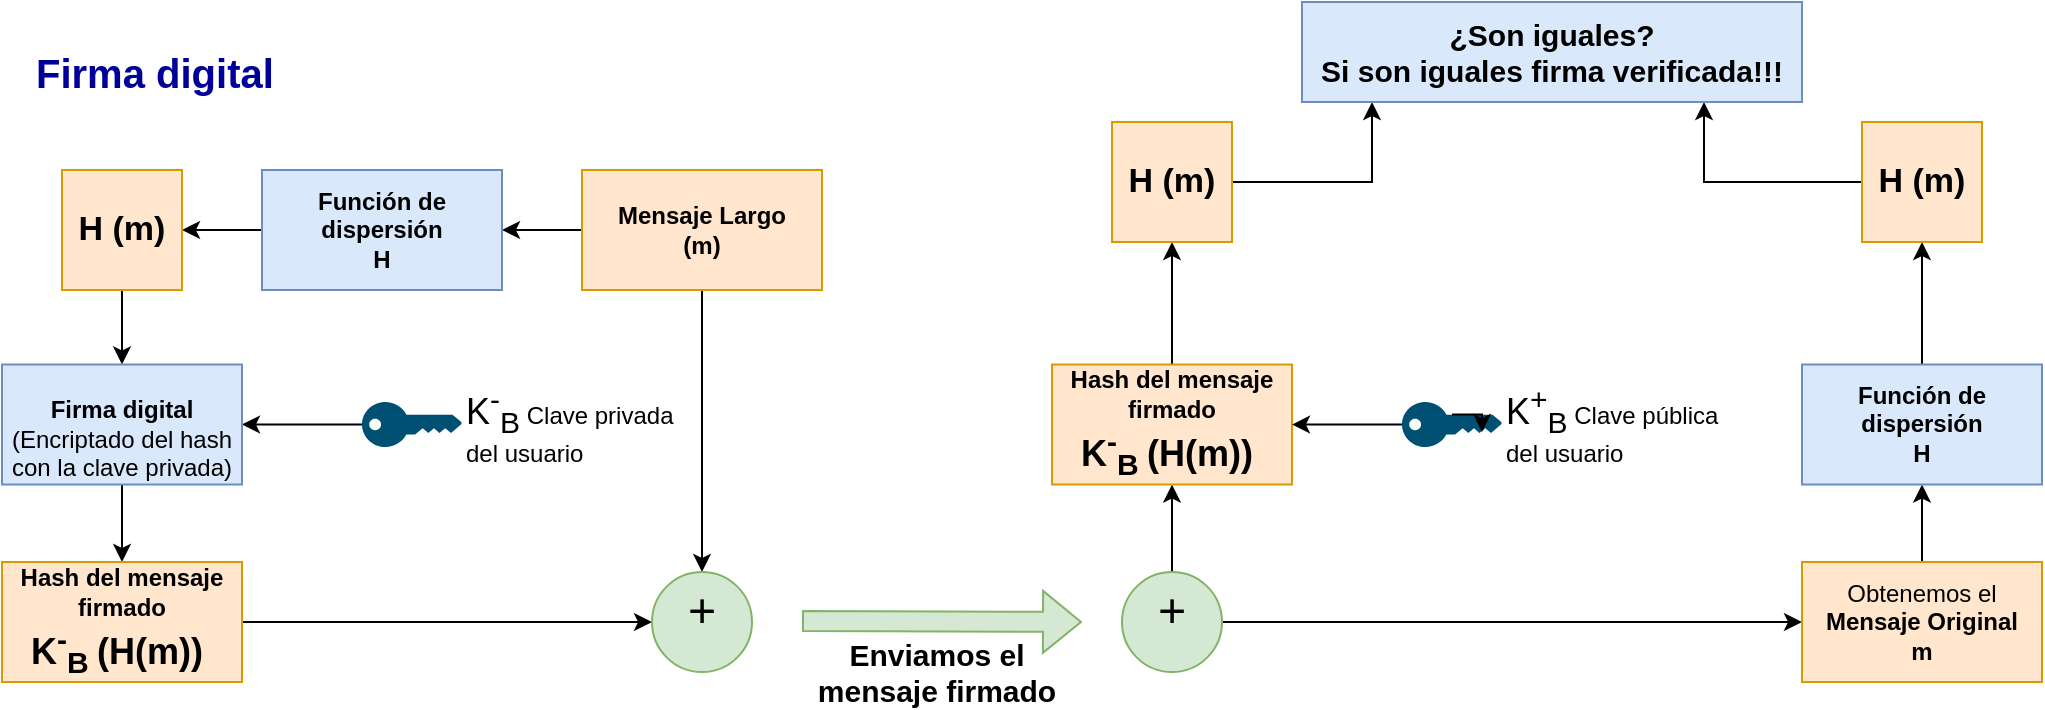 <mxfile version="22.0.4" type="device">
  <diagram name="Página-1" id="H1gAe4TEgG37sk8PaRr4">
    <mxGraphModel dx="1434" dy="728" grid="1" gridSize="10" guides="1" tooltips="1" connect="1" arrows="1" fold="1" page="1" pageScale="1" pageWidth="1169" pageHeight="827" math="0" shadow="0">
      <root>
        <mxCell id="0" />
        <mxCell id="1" parent="0" />
        <mxCell id="3jQ3pkgaZVPvUWSegzT8-51" value="" style="edgeStyle=orthogonalEdgeStyle;rounded=0;orthogonalLoop=1;jettySize=auto;html=1;entryX=1;entryY=0.5;entryDx=0;entryDy=0;" parent="1" source="3jQ3pkgaZVPvUWSegzT8-37" target="92Ic1f4GOHtqkY5--vdJ-6" edge="1">
          <mxGeometry relative="1" as="geometry" />
        </mxCell>
        <mxCell id="3jQ3pkgaZVPvUWSegzT8-37" value="&lt;div&gt;&lt;font style=&quot;font-size: 18px;&quot;&gt;K&lt;/font&gt;&lt;font style=&quot;font-size: 18px;&quot;&gt;&lt;sup&gt;-&lt;/sup&gt;&lt;sub&gt;B&lt;/sub&gt;&lt;/font&gt;&lt;font style=&quot;font-size: 12px;&quot;&gt; Clave privada&amp;nbsp;&lt;/font&gt;&lt;/div&gt;&lt;div&gt;&lt;font style=&quot;font-size: 12px;&quot;&gt;del usuario&lt;/font&gt;&lt;/div&gt;" style="points=[[0,0.5,0],[0.24,0,0],[0.5,0.28,0],[0.995,0.475,0],[0.5,0.72,0],[0.24,1,0]];verticalLabelPosition=middle;sketch=0;html=1;verticalAlign=middle;aspect=fixed;align=left;pointerEvents=1;shape=mxgraph.cisco19.key;fillColor=#005073;strokeColor=none;labelPosition=right;" parent="1" vertex="1">
          <mxGeometry x="320" y="470" width="50" height="22.5" as="geometry" />
        </mxCell>
        <mxCell id="3jQ3pkgaZVPvUWSegzT8-49" value="&lt;div align=&quot;left&quot;&gt;&lt;font style=&quot;font-size: 20px;&quot;&gt;&lt;b&gt;Firma digital&lt;/b&gt;&lt;/font&gt;&lt;/div&gt;" style="text;strokeColor=none;align=left;fillColor=none;html=1;verticalAlign=middle;whiteSpace=wrap;rounded=0;fontColor=#000099;" parent="1" vertex="1">
          <mxGeometry x="155" y="290" width="360" height="30" as="geometry" />
        </mxCell>
        <mxCell id="92Ic1f4GOHtqkY5--vdJ-3" value="" style="edgeStyle=orthogonalEdgeStyle;rounded=0;orthogonalLoop=1;jettySize=auto;html=1;" edge="1" parent="1" source="92Ic1f4GOHtqkY5--vdJ-1" target="92Ic1f4GOHtqkY5--vdJ-2">
          <mxGeometry relative="1" as="geometry" />
        </mxCell>
        <mxCell id="92Ic1f4GOHtqkY5--vdJ-12" value="" style="edgeStyle=orthogonalEdgeStyle;rounded=0;orthogonalLoop=1;jettySize=auto;html=1;entryX=0.5;entryY=0;entryDx=0;entryDy=0;" edge="1" parent="1" source="92Ic1f4GOHtqkY5--vdJ-1" target="92Ic1f4GOHtqkY5--vdJ-10">
          <mxGeometry relative="1" as="geometry">
            <mxPoint x="490" y="494" as="targetPoint" />
          </mxGeometry>
        </mxCell>
        <mxCell id="92Ic1f4GOHtqkY5--vdJ-1" value="&lt;div&gt;&lt;b&gt;Mensaje Largo&lt;/b&gt;&lt;/div&gt;&lt;div&gt;&lt;b&gt;(m)&lt;/b&gt;&lt;/div&gt;" style="rounded=0;whiteSpace=wrap;html=1;fillColor=#ffe6cc;strokeColor=#d79b00;" vertex="1" parent="1">
          <mxGeometry x="430" y="354" width="120" height="60" as="geometry" />
        </mxCell>
        <mxCell id="92Ic1f4GOHtqkY5--vdJ-5" value="" style="edgeStyle=orthogonalEdgeStyle;rounded=0;orthogonalLoop=1;jettySize=auto;html=1;" edge="1" parent="1" source="92Ic1f4GOHtqkY5--vdJ-2" target="92Ic1f4GOHtqkY5--vdJ-4">
          <mxGeometry relative="1" as="geometry" />
        </mxCell>
        <mxCell id="92Ic1f4GOHtqkY5--vdJ-2" value="&lt;div&gt;&lt;b&gt;Función de dispersión&lt;/b&gt;&lt;/div&gt;&lt;div&gt;&lt;b&gt;H&lt;/b&gt;&lt;br&gt;&lt;/div&gt;" style="rounded=0;whiteSpace=wrap;html=1;fillColor=#dae8fc;strokeColor=#6c8ebf;" vertex="1" parent="1">
          <mxGeometry x="270" y="354" width="120" height="60" as="geometry" />
        </mxCell>
        <mxCell id="92Ic1f4GOHtqkY5--vdJ-7" value="" style="edgeStyle=orthogonalEdgeStyle;rounded=0;orthogonalLoop=1;jettySize=auto;html=1;" edge="1" parent="1" source="92Ic1f4GOHtqkY5--vdJ-4" target="92Ic1f4GOHtqkY5--vdJ-6">
          <mxGeometry relative="1" as="geometry" />
        </mxCell>
        <mxCell id="92Ic1f4GOHtqkY5--vdJ-4" value="&lt;div&gt;&lt;b&gt;&lt;font style=&quot;font-size: 17px;&quot;&gt;H (m)&lt;/font&gt;&lt;/b&gt;&lt;/div&gt;" style="rounded=0;whiteSpace=wrap;html=1;fillColor=#ffe6cc;strokeColor=#d79b00;" vertex="1" parent="1">
          <mxGeometry x="170" y="354" width="60" height="60" as="geometry" />
        </mxCell>
        <mxCell id="92Ic1f4GOHtqkY5--vdJ-39" value="" style="edgeStyle=orthogonalEdgeStyle;rounded=0;orthogonalLoop=1;jettySize=auto;html=1;" edge="1" parent="1" source="92Ic1f4GOHtqkY5--vdJ-6" target="92Ic1f4GOHtqkY5--vdJ-8">
          <mxGeometry relative="1" as="geometry" />
        </mxCell>
        <mxCell id="92Ic1f4GOHtqkY5--vdJ-6" value="&lt;br&gt;&lt;div&gt;&lt;b&gt;Firma digital&lt;/b&gt;&lt;/div&gt;(Encriptado del hash con la clave privada)" style="rounded=0;whiteSpace=wrap;html=1;fillColor=#dae8fc;strokeColor=#6c8ebf;" vertex="1" parent="1">
          <mxGeometry x="140" y="451.25" width="120" height="60" as="geometry" />
        </mxCell>
        <mxCell id="92Ic1f4GOHtqkY5--vdJ-14" value="" style="edgeStyle=orthogonalEdgeStyle;rounded=0;orthogonalLoop=1;jettySize=auto;html=1;entryX=0;entryY=0.5;entryDx=0;entryDy=0;" edge="1" parent="1" source="92Ic1f4GOHtqkY5--vdJ-8" target="92Ic1f4GOHtqkY5--vdJ-10">
          <mxGeometry relative="1" as="geometry">
            <mxPoint x="460" y="580" as="targetPoint" />
          </mxGeometry>
        </mxCell>
        <mxCell id="92Ic1f4GOHtqkY5--vdJ-8" value="&lt;div&gt;&lt;b&gt;Hash del mensaje firmado&lt;/b&gt;&lt;/div&gt;&lt;div&gt;&lt;b&gt;&lt;font style=&quot;font-size: 18px;&quot;&gt;K&lt;/font&gt;&lt;font style=&quot;font-size: 18px;&quot;&gt;&lt;sup&gt;-&lt;/sup&gt;&lt;sub&gt;B &lt;/sub&gt;&lt;/font&gt;&lt;font size=&quot;1&quot;&gt;&lt;font style=&quot;font-size: 18px;&quot;&gt;(&lt;/font&gt;&lt;/font&gt;&lt;font style=&quot;font-size: 18px;&quot;&gt;&lt;font style=&quot;font-size: 18px;&quot;&gt;H&lt;/font&gt;(m))&amp;nbsp;&lt;/font&gt;&lt;span style=&quot;font-size: 18px;&quot;&gt; &lt;br&gt;&lt;/span&gt;&lt;/b&gt;&lt;/div&gt;" style="rounded=0;whiteSpace=wrap;html=1;fillColor=#ffe6cc;strokeColor=#d79b00;" vertex="1" parent="1">
          <mxGeometry x="140" y="550" width="120" height="60" as="geometry" />
        </mxCell>
        <mxCell id="92Ic1f4GOHtqkY5--vdJ-10" value="&lt;font style=&quot;font-size: 29px;&quot;&gt;&lt;sup&gt;+&lt;/sup&gt;&lt;/font&gt;" style="ellipse;whiteSpace=wrap;html=1;aspect=fixed;fillColor=#d5e8d4;strokeColor=#82b366;" vertex="1" parent="1">
          <mxGeometry x="465" y="555" width="50" height="50" as="geometry" />
        </mxCell>
        <mxCell id="92Ic1f4GOHtqkY5--vdJ-15" value="" style="shape=flexArrow;endArrow=classic;html=1;rounded=0;labelPosition=right;verticalLabelPosition=top;align=left;verticalAlign=bottom;fillColor=#d5e8d4;strokeColor=#82b366;" edge="1" parent="1">
          <mxGeometry width="50" height="50" relative="1" as="geometry">
            <mxPoint x="540" y="579.5" as="sourcePoint" />
            <mxPoint x="680" y="580" as="targetPoint" />
          </mxGeometry>
        </mxCell>
        <mxCell id="92Ic1f4GOHtqkY5--vdJ-18" value="&lt;b&gt;&lt;font style=&quot;font-size: 15px;&quot;&gt;Enviamos el mensaje firmado&lt;/font&gt;&lt;/b&gt;" style="text;strokeColor=none;align=center;fillColor=none;html=1;verticalAlign=middle;whiteSpace=wrap;rounded=0;" vertex="1" parent="1">
          <mxGeometry x="535" y="590" width="145" height="30" as="geometry" />
        </mxCell>
        <mxCell id="92Ic1f4GOHtqkY5--vdJ-21" value="" style="edgeStyle=orthogonalEdgeStyle;rounded=0;orthogonalLoop=1;jettySize=auto;html=1;entryX=0.5;entryY=1;entryDx=0;entryDy=0;" edge="1" parent="1" source="92Ic1f4GOHtqkY5--vdJ-19" target="92Ic1f4GOHtqkY5--vdJ-28">
          <mxGeometry relative="1" as="geometry">
            <mxPoint x="725" y="530" as="targetPoint" />
          </mxGeometry>
        </mxCell>
        <mxCell id="92Ic1f4GOHtqkY5--vdJ-23" value="" style="edgeStyle=orthogonalEdgeStyle;rounded=0;orthogonalLoop=1;jettySize=auto;html=1;" edge="1" parent="1" source="92Ic1f4GOHtqkY5--vdJ-19" target="92Ic1f4GOHtqkY5--vdJ-22">
          <mxGeometry relative="1" as="geometry" />
        </mxCell>
        <mxCell id="92Ic1f4GOHtqkY5--vdJ-19" value="&lt;font style=&quot;font-size: 29px;&quot;&gt;&lt;sup&gt;+&lt;/sup&gt;&lt;/font&gt;" style="ellipse;whiteSpace=wrap;html=1;aspect=fixed;fillColor=#d5e8d4;strokeColor=#82b366;" vertex="1" parent="1">
          <mxGeometry x="700" y="555" width="50" height="50" as="geometry" />
        </mxCell>
        <mxCell id="92Ic1f4GOHtqkY5--vdJ-26" value="" style="edgeStyle=orthogonalEdgeStyle;rounded=0;orthogonalLoop=1;jettySize=auto;html=1;" edge="1" parent="1" source="92Ic1f4GOHtqkY5--vdJ-22" target="92Ic1f4GOHtqkY5--vdJ-24">
          <mxGeometry relative="1" as="geometry" />
        </mxCell>
        <mxCell id="92Ic1f4GOHtqkY5--vdJ-22" value="&lt;div&gt;Obtenemos el&lt;/div&gt;&lt;div&gt;&lt;b&gt;Mensaje Original&lt;br&gt;&lt;/b&gt;&lt;/div&gt;&lt;div&gt;&lt;b&gt;m&lt;/b&gt;&lt;br&gt;&lt;/div&gt;" style="whiteSpace=wrap;html=1;fillColor=#ffe6cc;strokeColor=#d79b00;" vertex="1" parent="1">
          <mxGeometry x="1040" y="550" width="120" height="60" as="geometry" />
        </mxCell>
        <mxCell id="92Ic1f4GOHtqkY5--vdJ-27" value="" style="edgeStyle=orthogonalEdgeStyle;rounded=0;orthogonalLoop=1;jettySize=auto;html=1;" edge="1" parent="1" source="92Ic1f4GOHtqkY5--vdJ-24" target="92Ic1f4GOHtqkY5--vdJ-25">
          <mxGeometry relative="1" as="geometry" />
        </mxCell>
        <mxCell id="92Ic1f4GOHtqkY5--vdJ-24" value="&lt;div&gt;&lt;b&gt;Función de dispersión&lt;/b&gt;&lt;/div&gt;&lt;div&gt;&lt;b&gt;H&lt;/b&gt;&lt;br&gt;&lt;/div&gt;" style="rounded=0;whiteSpace=wrap;html=1;fillColor=#dae8fc;strokeColor=#6c8ebf;" vertex="1" parent="1">
          <mxGeometry x="1040" y="451.25" width="120" height="60" as="geometry" />
        </mxCell>
        <mxCell id="92Ic1f4GOHtqkY5--vdJ-38" value="" style="edgeStyle=orthogonalEdgeStyle;rounded=0;orthogonalLoop=1;jettySize=auto;html=1;entryX=0.804;entryY=1;entryDx=0;entryDy=0;entryPerimeter=0;" edge="1" parent="1" source="92Ic1f4GOHtqkY5--vdJ-25" target="92Ic1f4GOHtqkY5--vdJ-34">
          <mxGeometry relative="1" as="geometry">
            <mxPoint x="1100" y="250" as="targetPoint" />
          </mxGeometry>
        </mxCell>
        <mxCell id="92Ic1f4GOHtqkY5--vdJ-25" value="&lt;div&gt;&lt;b&gt;&lt;font style=&quot;font-size: 17px;&quot;&gt;H (m)&lt;/font&gt;&lt;/b&gt;&lt;/div&gt;" style="rounded=0;whiteSpace=wrap;html=1;fillColor=#ffe6cc;strokeColor=#d79b00;" vertex="1" parent="1">
          <mxGeometry x="1070" y="330" width="60" height="60" as="geometry" />
        </mxCell>
        <mxCell id="92Ic1f4GOHtqkY5--vdJ-33" value="" style="edgeStyle=orthogonalEdgeStyle;rounded=0;orthogonalLoop=1;jettySize=auto;html=1;" edge="1" parent="1" source="92Ic1f4GOHtqkY5--vdJ-28" target="92Ic1f4GOHtqkY5--vdJ-32">
          <mxGeometry relative="1" as="geometry" />
        </mxCell>
        <mxCell id="92Ic1f4GOHtqkY5--vdJ-28" value="&lt;div&gt;&lt;b&gt;Hash del mensaje firmado&lt;/b&gt;&lt;/div&gt;&lt;div&gt;&lt;b&gt;&lt;font style=&quot;font-size: 18px;&quot;&gt;K&lt;/font&gt;&lt;font style=&quot;font-size: 18px;&quot;&gt;&lt;sup&gt;-&lt;/sup&gt;&lt;sub&gt;B &lt;/sub&gt;&lt;/font&gt;&lt;font size=&quot;1&quot;&gt;&lt;font style=&quot;font-size: 18px;&quot;&gt;(&lt;/font&gt;&lt;/font&gt;&lt;font style=&quot;font-size: 18px;&quot;&gt;&lt;font style=&quot;font-size: 18px;&quot;&gt;H&lt;/font&gt;(m))&amp;nbsp;&lt;/font&gt;&lt;span style=&quot;font-size: 18px;&quot;&gt; &lt;br&gt;&lt;/span&gt;&lt;/b&gt;&lt;/div&gt;" style="rounded=0;whiteSpace=wrap;html=1;fillColor=#ffe6cc;strokeColor=#d79b00;" vertex="1" parent="1">
          <mxGeometry x="665" y="451.25" width="120" height="60" as="geometry" />
        </mxCell>
        <mxCell id="92Ic1f4GOHtqkY5--vdJ-31" value="" style="edgeStyle=orthogonalEdgeStyle;rounded=0;orthogonalLoop=1;jettySize=auto;html=1;" edge="1" parent="1" source="92Ic1f4GOHtqkY5--vdJ-29" target="92Ic1f4GOHtqkY5--vdJ-28">
          <mxGeometry relative="1" as="geometry" />
        </mxCell>
        <mxCell id="92Ic1f4GOHtqkY5--vdJ-29" value="&lt;div&gt;&lt;font style=&quot;font-size: 18px;&quot;&gt;K&lt;/font&gt;&lt;font style=&quot;font-size: 18px;&quot;&gt;&lt;sup&gt;+&lt;/sup&gt;&lt;sub&gt;B&lt;/sub&gt;&lt;/font&gt;&lt;font style=&quot;font-size: 12px;&quot;&gt; Clave pública&lt;/font&gt;&lt;/div&gt;&lt;div&gt;&lt;font style=&quot;font-size: 12px;&quot;&gt;del usuario&lt;/font&gt;&lt;/div&gt;" style="points=[[0,0.5,0],[0.24,0,0],[0.5,0.28,0],[0.995,0.475,0],[0.5,0.72,0],[0.24,1,0]];verticalLabelPosition=middle;sketch=0;html=1;verticalAlign=middle;aspect=fixed;align=left;pointerEvents=1;shape=mxgraph.cisco19.key;fillColor=#005073;strokeColor=none;labelPosition=right;" vertex="1" parent="1">
          <mxGeometry x="840" y="470" width="50" height="22.5" as="geometry" />
        </mxCell>
        <mxCell id="92Ic1f4GOHtqkY5--vdJ-30" style="edgeStyle=orthogonalEdgeStyle;rounded=0;orthogonalLoop=1;jettySize=auto;html=1;exitX=0.5;exitY=0.28;exitDx=0;exitDy=0;exitPerimeter=0;entryX=0.8;entryY=0.667;entryDx=0;entryDy=0;entryPerimeter=0;" edge="1" parent="1" source="92Ic1f4GOHtqkY5--vdJ-29" target="92Ic1f4GOHtqkY5--vdJ-29">
          <mxGeometry relative="1" as="geometry" />
        </mxCell>
        <mxCell id="92Ic1f4GOHtqkY5--vdJ-36" value="" style="edgeStyle=orthogonalEdgeStyle;rounded=0;orthogonalLoop=1;jettySize=auto;html=1;entryX=0.14;entryY=1;entryDx=0;entryDy=0;entryPerimeter=0;" edge="1" parent="1" source="92Ic1f4GOHtqkY5--vdJ-32" target="92Ic1f4GOHtqkY5--vdJ-34">
          <mxGeometry relative="1" as="geometry">
            <mxPoint x="725" y="250" as="targetPoint" />
          </mxGeometry>
        </mxCell>
        <mxCell id="92Ic1f4GOHtqkY5--vdJ-32" value="&lt;div&gt;&lt;b&gt;&lt;font style=&quot;font-size: 17px;&quot;&gt;H (m)&lt;/font&gt;&lt;/b&gt;&lt;/div&gt;" style="rounded=0;whiteSpace=wrap;html=1;fillColor=#ffe6cc;strokeColor=#d79b00;" vertex="1" parent="1">
          <mxGeometry x="695" y="330" width="60" height="60" as="geometry" />
        </mxCell>
        <mxCell id="92Ic1f4GOHtqkY5--vdJ-34" value="&lt;div style=&quot;font-size: 15px;&quot;&gt;&lt;font style=&quot;font-size: 15px;&quot;&gt;&lt;b&gt;¿Son iguales?&lt;/b&gt;&lt;/font&gt;&lt;/div&gt;&lt;div style=&quot;font-size: 15px;&quot;&gt;&lt;font style=&quot;font-size: 15px;&quot;&gt;&lt;b&gt;Si son iguales firma verificada!!!&lt;/b&gt;&lt;font style=&quot;font-size: 15px;&quot;&gt;&lt;br&gt;&lt;/font&gt;&lt;/font&gt;&lt;/div&gt;" style="text;align=center;html=1;verticalAlign=middle;whiteSpace=wrap;rounded=0;fillColor=#dae8fc;strokeColor=#6c8ebf;" vertex="1" parent="1">
          <mxGeometry x="790" y="270" width="250" height="50" as="geometry" />
        </mxCell>
      </root>
    </mxGraphModel>
  </diagram>
</mxfile>
